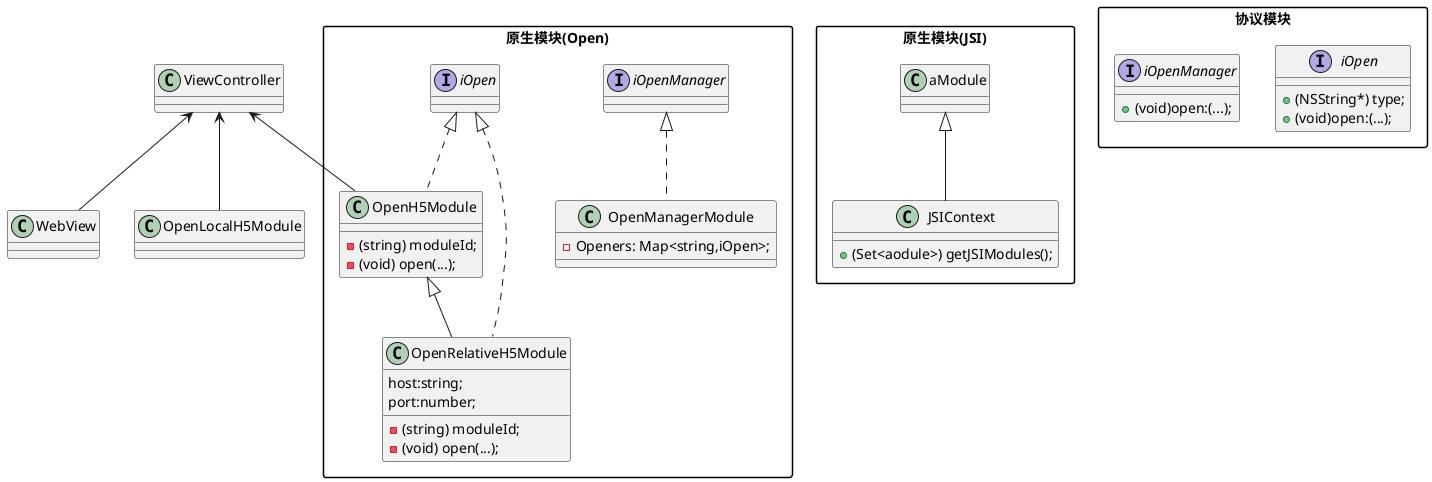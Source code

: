 @startuml
skinparam componentStyle uml2
skinparam packageStyle rectangle
  
package 原生模块(JSI) {
  class JSIContext extends aModule{
    + (Set<aodule>) getJSIModules(); 
  }
}
  
package 协议模块 {
  interface iOpen {    
  +(NSString*) type;
  +(void)open:(...);
 
  }
   interface iOpenManager {    
  +(void)open:(...);
   }
}
  
  package 原生模块(Open) {
 class OpenManagerModule implements iOpenManager{    
    - Openers: Map<string,iOpen>;
  }

  class OpenH5Module    implements iOpen{
    - (string) moduleId;
    - (void) open(...);
  }
  
   class OpenRelativeH5Module extends OpenH5Module  implements iOpen{
    host:string;
    port:number;
    - (string) moduleId;
    - (void) open(...);
  }
}
 
  


class ViewController {

}
class WebView {

}
ViewController <-- WebView
ViewController <-- OpenH5Module
ViewController <-- OpenLocalH5Module


@enduml
